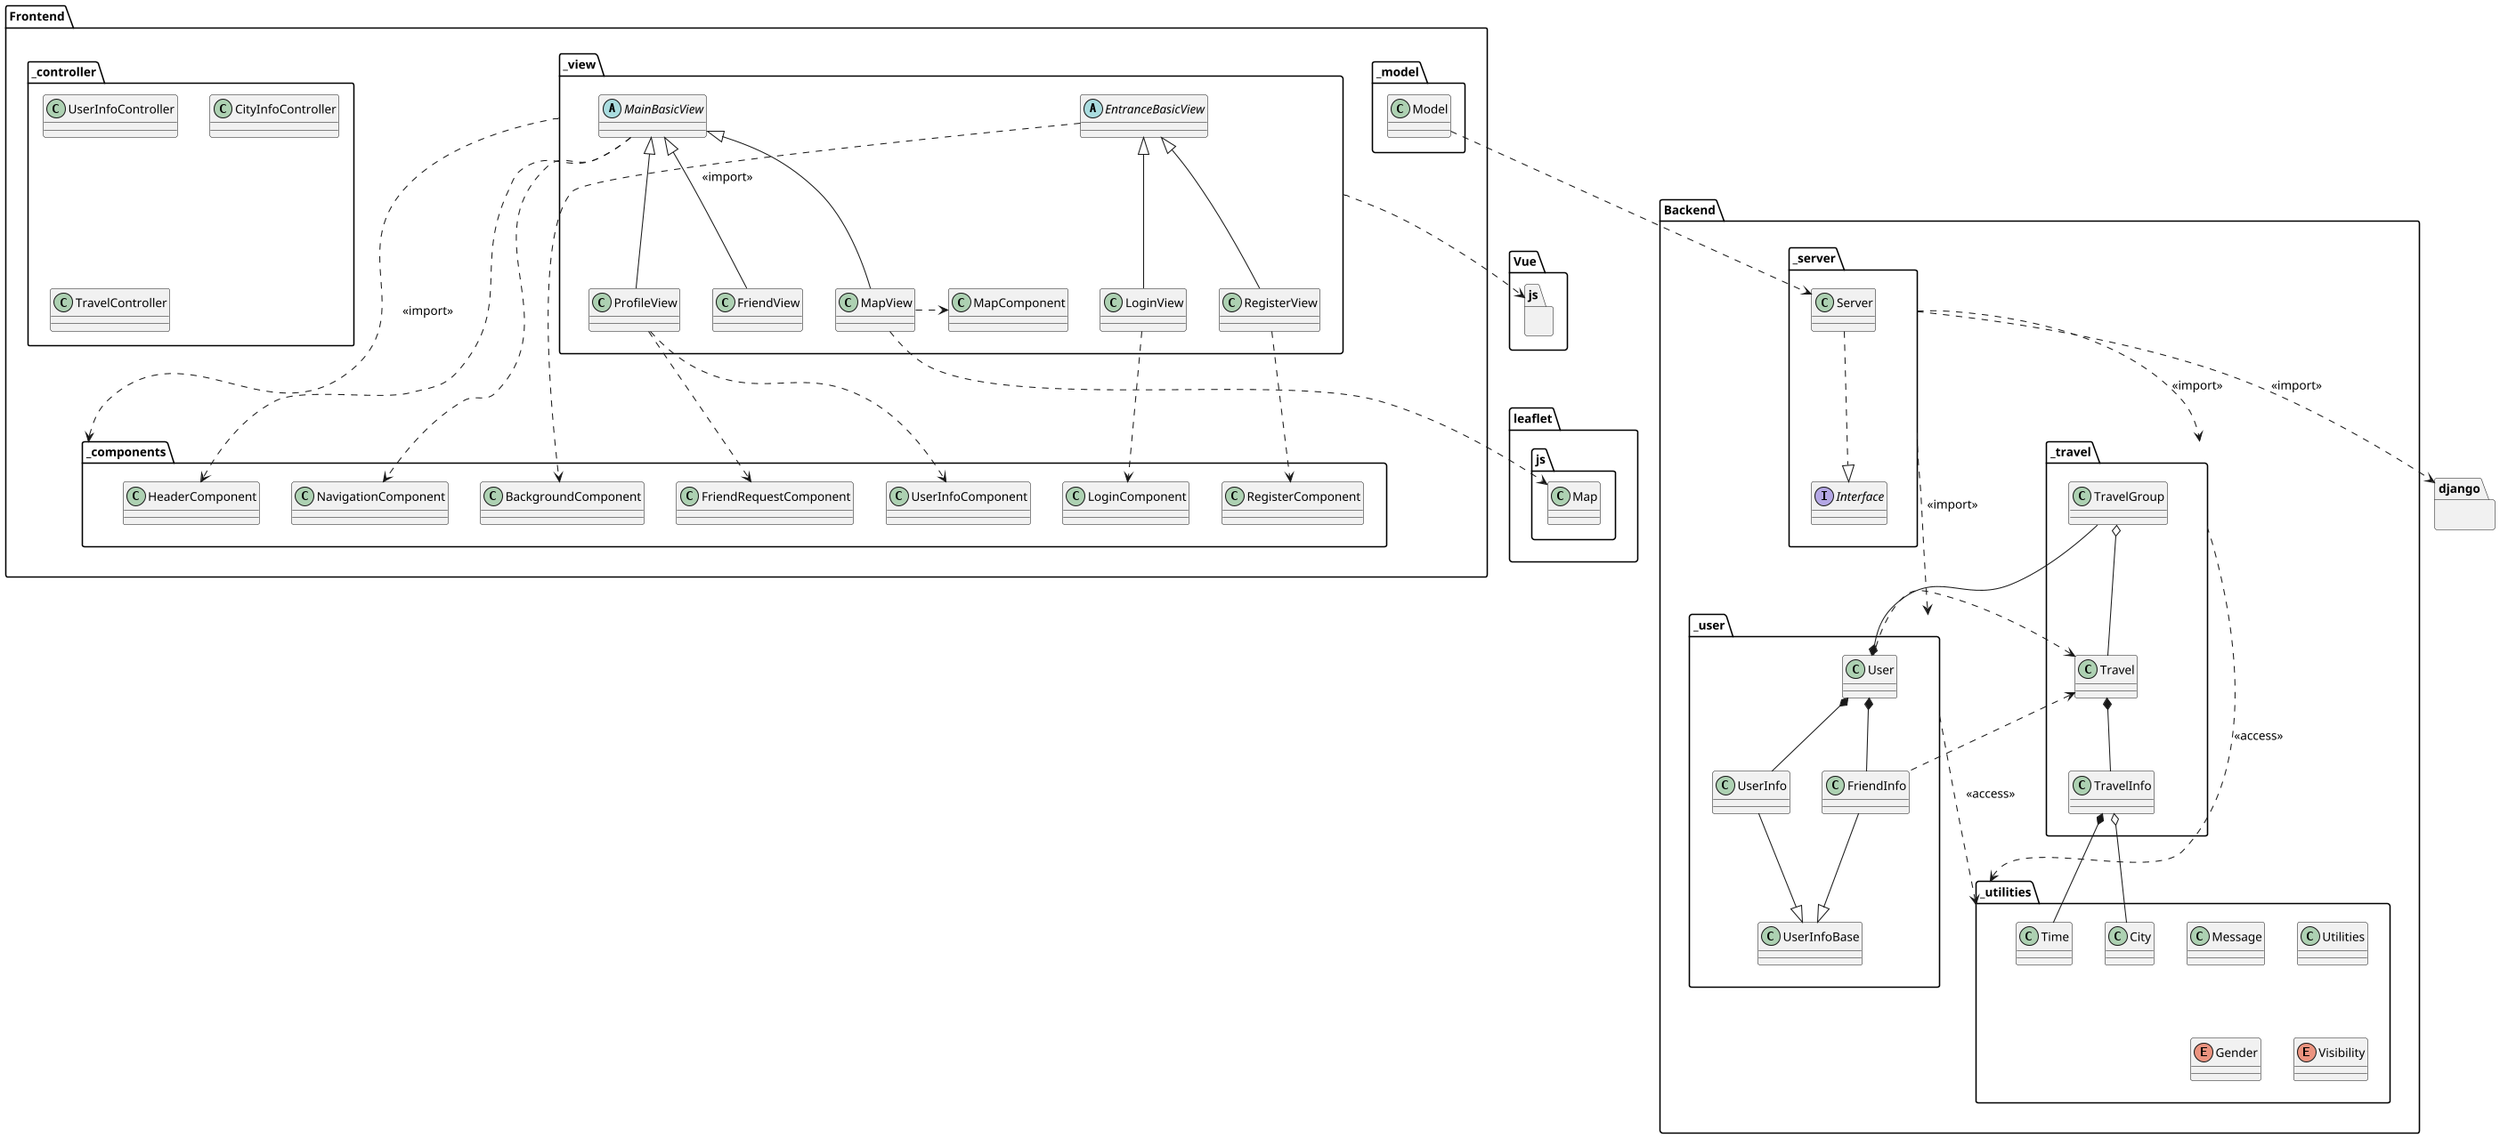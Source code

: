 @startuml PackageDiagram.backend

skinparam Dpi 100
skinparam DefaultFont {
    Name Monospace
    Size 13
    Style bold
}

namespace Backend {
    package _utilities {
        'method gps_to_location()
        class City
        class Time
        class Message
        class Utilities
        enum Gender
        enum Visibility
    }
    package _server{
        class Server
        interface Interface
    }
    'package _interface {}

    package _travel {
        class Travel
        class TravelGroup
        class TravelInfo
    }

    package _user {
        class User
        class UserInfoBase
        class UserInfo
        class FriendInfo
    }
}

package django {
}

namespace Frontend{
    package _view{
        abstract class MainBasicView
        class FriendView
        class MapView
        class MapComponent
        class ProfileView
        abstract class EntranceBasicView
        class LoginView
        class RegisterView
        
    }
    package _components{
            class HeaderComponent
            class RegisterComponent
            class LoginComponent
            class BackgroundComponent
            class NavigationComponent
            class FriendRequestComponent
            class UserInfoComponent
        }
    package _controller{
        class UserInfoController
        class CityInfoController
        class TravelController
    }
    package _model{
        class Model
    }
}

package leaflet.js{
    class Map
}
package Vue.js{
    
}

User        *--  UserInfo
User        *--  FriendInfo
User        *--  TravelGroup
UserInfo    --|> UserInfoBase
FriendInfo  --|> UserInfoBase
TravelGroup o--  Travel
Travel      *--  TravelInfo
Travel      <..  User
Travel      <..  FriendInfo
TravelInfo  o--  City
TravelInfo  *--  Time


Model .down.> Server
Server ..|> Interface

MapView ..> Map
MapView .> MapComponent

MainBasicView <|-- FriendView
MainBasicView <|-- MapView
MainBasicView <|-- ProfileView
EntranceBasicView <|-- LoginView
EntranceBasicView <|-- RegisterView

ProfileView ..> UserInfoComponent
ProfileView ..> FriendRequestComponent
MainBasicView ..> HeaderComponent
MainBasicView ..> NavigationComponent
LoginView ..>LoginComponent
RegisterView ..>RegisterComponent
EntranceBasicView ..> BackgroundComponent

_server    ..> django:    <<import>>
_travel    ..> _utilities: <<access>>
_user      .down.> _utilities: <<access>>
_server ..> _travel:    <<import>>
_server ..> _user:      <<import>>
_view ..> Vue.js: <<import>>
_view ..> _components: <<import>>
@enduml

